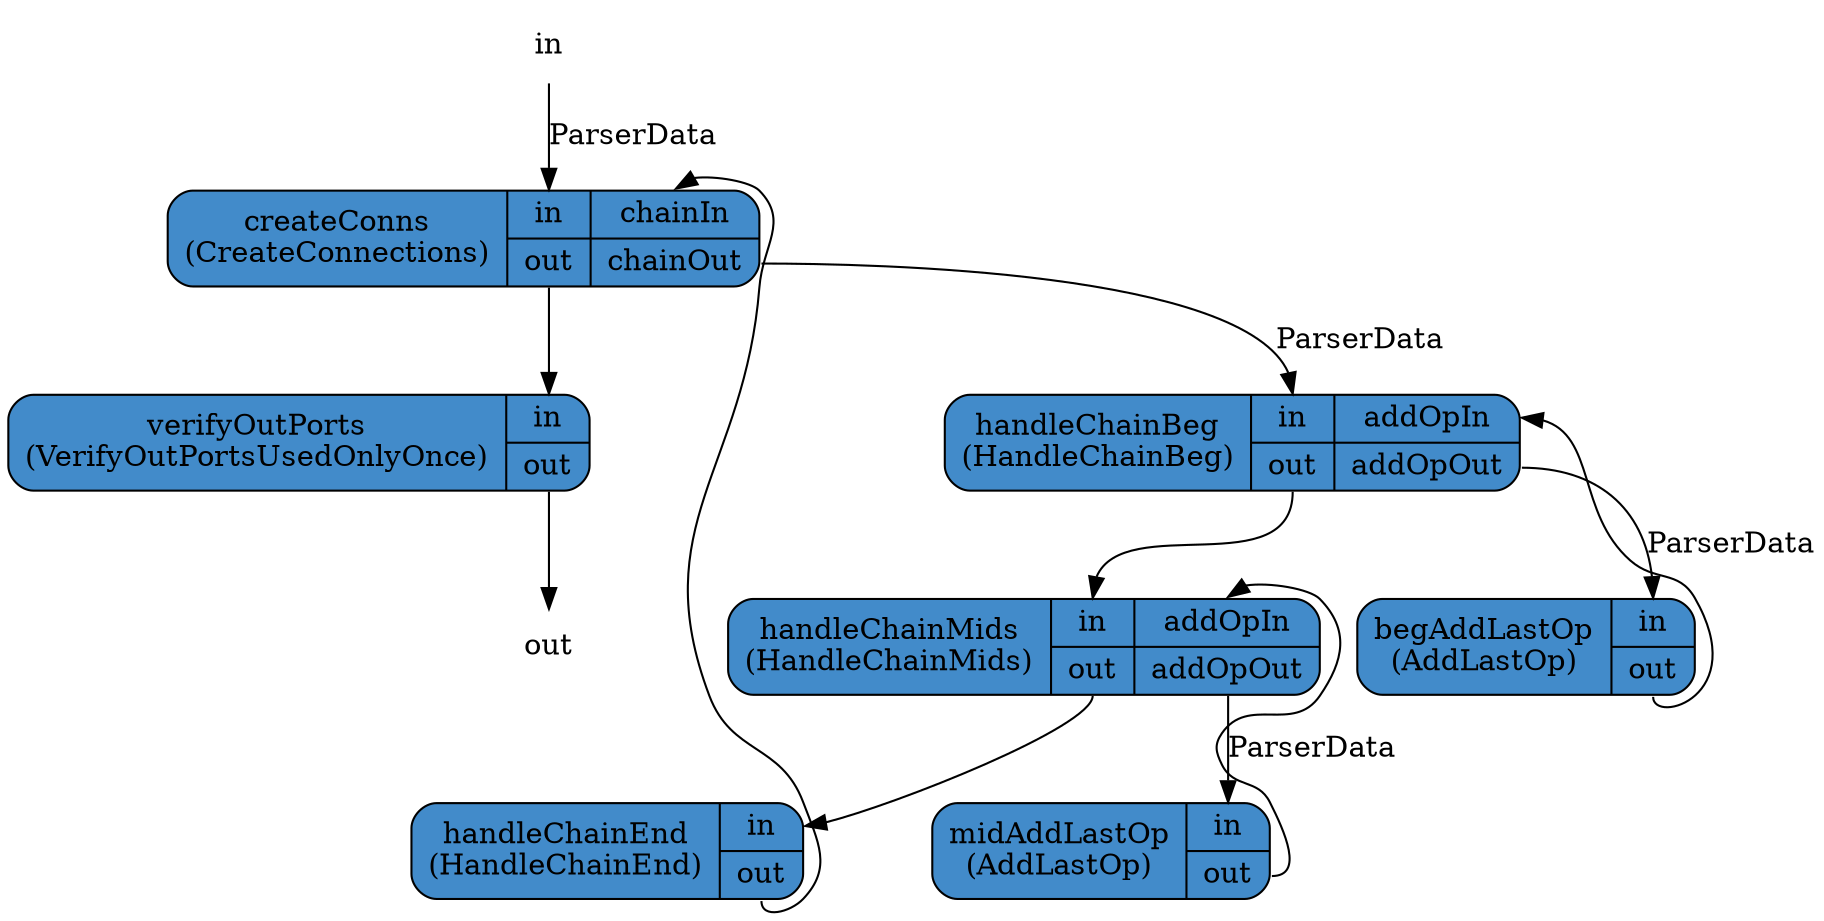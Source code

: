 digraph SemanticConnections {

  node [shape=Mrecord,style=filled,fillcolor="#428bca",rank=same];

  createConns [label="createConns\n(CreateConnections)|{ <in> in|<out> out }|{ <chainIn> chainIn|<chainOut> chainOut }"] ;
  verifyOutPorts [label="verifyOutPorts\n(VerifyOutPortsUsedOnlyOnce)|{ <in> in|<out> out }"] ;
  handleChainBeg [label="handleChainBeg\n(HandleChainBeg)|{ <in> in|<out> out }|{ <addOpIn> addOpIn|<addOpOut> addOpOut }"] ;
  handleChainMids [label="handleChainMids\n(HandleChainMids)|{ <in> in|<out> out }|{ <addOpIn> addOpIn|<addOpOut> addOpOut }"] ;
  handleChainEnd [label="handleChainEnd\n(HandleChainEnd)|{ <in> in|<out> out }"] ;
  begAddLastOp [label="begAddLastOp\n(AddLastOp)|{ <in> in|<out> out }"] ;
  midAddLastOp [label="midAddLastOp\n(AddLastOp)|{ <in> in|<out> out }"] ;

  node [shape=plaintext,style=plain,rank=same];

  "in" -> createConns:in [label="ParserData"] ;
  createConns:out -> verifyOutPorts:in ;
  verifyOutPorts:out -> "out" ;
  createConns:chainOut -> handleChainBeg:in [label="ParserData"] ;
  handleChainBeg:out -> handleChainMids:in ;
  handleChainMids:out -> handleChainEnd:in ;
  handleChainEnd:out -> createConns:chainIn ;
  handleChainBeg:addOpOut -> begAddLastOp:in [label="ParserData"] ;
  begAddLastOp:out -> handleChainBeg:addOpIn ;
  handleChainMids:addOpOut -> midAddLastOp:in [label="ParserData"] ;
  midAddLastOp:out -> handleChainMids:addOpIn ;
}
